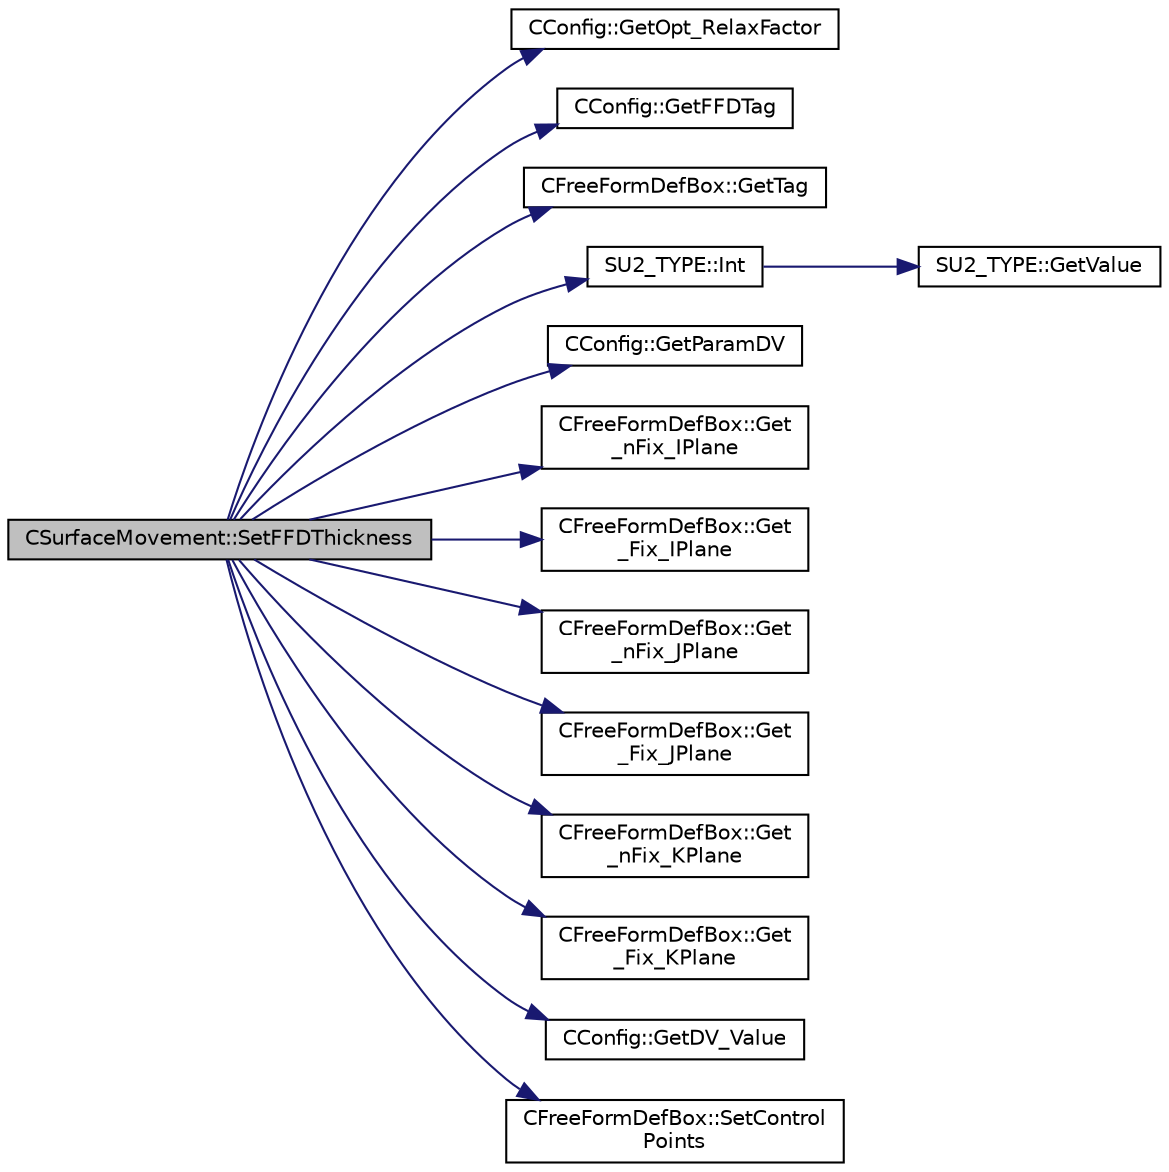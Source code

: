 digraph "CSurfaceMovement::SetFFDThickness"
{
  edge [fontname="Helvetica",fontsize="10",labelfontname="Helvetica",labelfontsize="10"];
  node [fontname="Helvetica",fontsize="10",shape=record];
  rankdir="LR";
  Node665 [label="CSurfaceMovement::SetFFDThickness",height=0.2,width=0.4,color="black", fillcolor="grey75", style="filled", fontcolor="black"];
  Node665 -> Node666 [color="midnightblue",fontsize="10",style="solid",fontname="Helvetica"];
  Node666 [label="CConfig::GetOpt_RelaxFactor",height=0.2,width=0.4,color="black", fillcolor="white", style="filled",URL="$class_c_config.html#affef7bc6016955cb0cf49b3f774bc45a",tooltip="Get the scale factor for the line search. "];
  Node665 -> Node667 [color="midnightblue",fontsize="10",style="solid",fontname="Helvetica"];
  Node667 [label="CConfig::GetFFDTag",height=0.2,width=0.4,color="black", fillcolor="white", style="filled",URL="$class_c_config.html#aac151bc1508af471b8bd6cf67c82bff1",tooltip="Get the FFD Tag of a particular design variable. "];
  Node665 -> Node668 [color="midnightblue",fontsize="10",style="solid",fontname="Helvetica"];
  Node668 [label="CFreeFormDefBox::GetTag",height=0.2,width=0.4,color="black", fillcolor="white", style="filled",URL="$class_c_free_form_def_box.html#a39f3ec89ecaa4c20ca0bf115153f1fb5",tooltip="Get the tag that identify a FFDBox. "];
  Node665 -> Node669 [color="midnightblue",fontsize="10",style="solid",fontname="Helvetica"];
  Node669 [label="SU2_TYPE::Int",height=0.2,width=0.4,color="black", fillcolor="white", style="filled",URL="$namespace_s_u2___t_y_p_e.html#a6b48817766d8a6486caa2807a52f6bae",tooltip="Casts the primitive value to int (uses GetValue, already implemented for each type). "];
  Node669 -> Node670 [color="midnightblue",fontsize="10",style="solid",fontname="Helvetica"];
  Node670 [label="SU2_TYPE::GetValue",height=0.2,width=0.4,color="black", fillcolor="white", style="filled",URL="$namespace_s_u2___t_y_p_e.html#a0ed43473f5a450ce028d088427bf10cb",tooltip="Get the (primitive) value of the datatype (needs to be implemented for each new type). "];
  Node665 -> Node671 [color="midnightblue",fontsize="10",style="solid",fontname="Helvetica"];
  Node671 [label="CConfig::GetParamDV",height=0.2,width=0.4,color="black", fillcolor="white", style="filled",URL="$class_c_config.html#a55ab8fc511c17d4b07ef0b5eea793e61",tooltip="Get a parameter of the particular design variable. "];
  Node665 -> Node672 [color="midnightblue",fontsize="10",style="solid",fontname="Helvetica"];
  Node672 [label="CFreeFormDefBox::Get\l_nFix_IPlane",height=0.2,width=0.4,color="black", fillcolor="white", style="filled",URL="$class_c_free_form_def_box.html#a6b8ff65cc97f1dc3197f1bbf66f042a2",tooltip="Define the I planes to to fix in a FFD box. "];
  Node665 -> Node673 [color="midnightblue",fontsize="10",style="solid",fontname="Helvetica"];
  Node673 [label="CFreeFormDefBox::Get\l_Fix_IPlane",height=0.2,width=0.4,color="black", fillcolor="white", style="filled",URL="$class_c_free_form_def_box.html#a378f6cbeb8c62956a9bd9e3c8ba318f7",tooltip="Define the I planes to to fix in a FFD box. "];
  Node665 -> Node674 [color="midnightblue",fontsize="10",style="solid",fontname="Helvetica"];
  Node674 [label="CFreeFormDefBox::Get\l_nFix_JPlane",height=0.2,width=0.4,color="black", fillcolor="white", style="filled",URL="$class_c_free_form_def_box.html#a15483c5ccbe6bb2d8efd1db0ee47f291",tooltip="Define the I planes to to fix in a FFD box. "];
  Node665 -> Node675 [color="midnightblue",fontsize="10",style="solid",fontname="Helvetica"];
  Node675 [label="CFreeFormDefBox::Get\l_Fix_JPlane",height=0.2,width=0.4,color="black", fillcolor="white", style="filled",URL="$class_c_free_form_def_box.html#aaea48205eeab5e59fc82824a3272d3fe",tooltip="Define the I planes to to fix in a FFD box. "];
  Node665 -> Node676 [color="midnightblue",fontsize="10",style="solid",fontname="Helvetica"];
  Node676 [label="CFreeFormDefBox::Get\l_nFix_KPlane",height=0.2,width=0.4,color="black", fillcolor="white", style="filled",URL="$class_c_free_form_def_box.html#a5231193062a8d1bb9d486c4e6bb92812",tooltip="Define the I planes to to fix in a FFD box. "];
  Node665 -> Node677 [color="midnightblue",fontsize="10",style="solid",fontname="Helvetica"];
  Node677 [label="CFreeFormDefBox::Get\l_Fix_KPlane",height=0.2,width=0.4,color="black", fillcolor="white", style="filled",URL="$class_c_free_form_def_box.html#aca911efe2b1562e4cca8ad9e3798b75f",tooltip="Define the I planes to to fix in a FFD box. "];
  Node665 -> Node678 [color="midnightblue",fontsize="10",style="solid",fontname="Helvetica"];
  Node678 [label="CConfig::GetDV_Value",height=0.2,width=0.4,color="black", fillcolor="white", style="filled",URL="$class_c_config.html#ac50165b44d1c286c810585b89cd68f33",tooltip="Value of the design variable step, we use this value in design problems. "];
  Node665 -> Node679 [color="midnightblue",fontsize="10",style="solid",fontname="Helvetica"];
  Node679 [label="CFreeFormDefBox::SetControl\lPoints",height=0.2,width=0.4,color="black", fillcolor="white", style="filled",URL="$class_c_free_form_def_box.html#aed1fd6c02ebdf7d2124e6b509179e8ad",tooltip="Set the new value of the coordinates of the control points. "];
}

